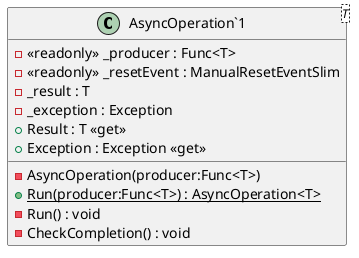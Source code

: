 @startuml
class "AsyncOperation`1"<T> {
    - <<readonly>> _producer : Func<T>
    - <<readonly>> _resetEvent : ManualResetEventSlim
    - _result : T
    - _exception : Exception
    - AsyncOperation(producer:Func<T>)
    + {static} Run(producer:Func<T>) : AsyncOperation<T>
    - Run() : void
    - CheckCompletion() : void
    + Result : T <<get>>
    + Exception : Exception <<get>>
}
@enduml
